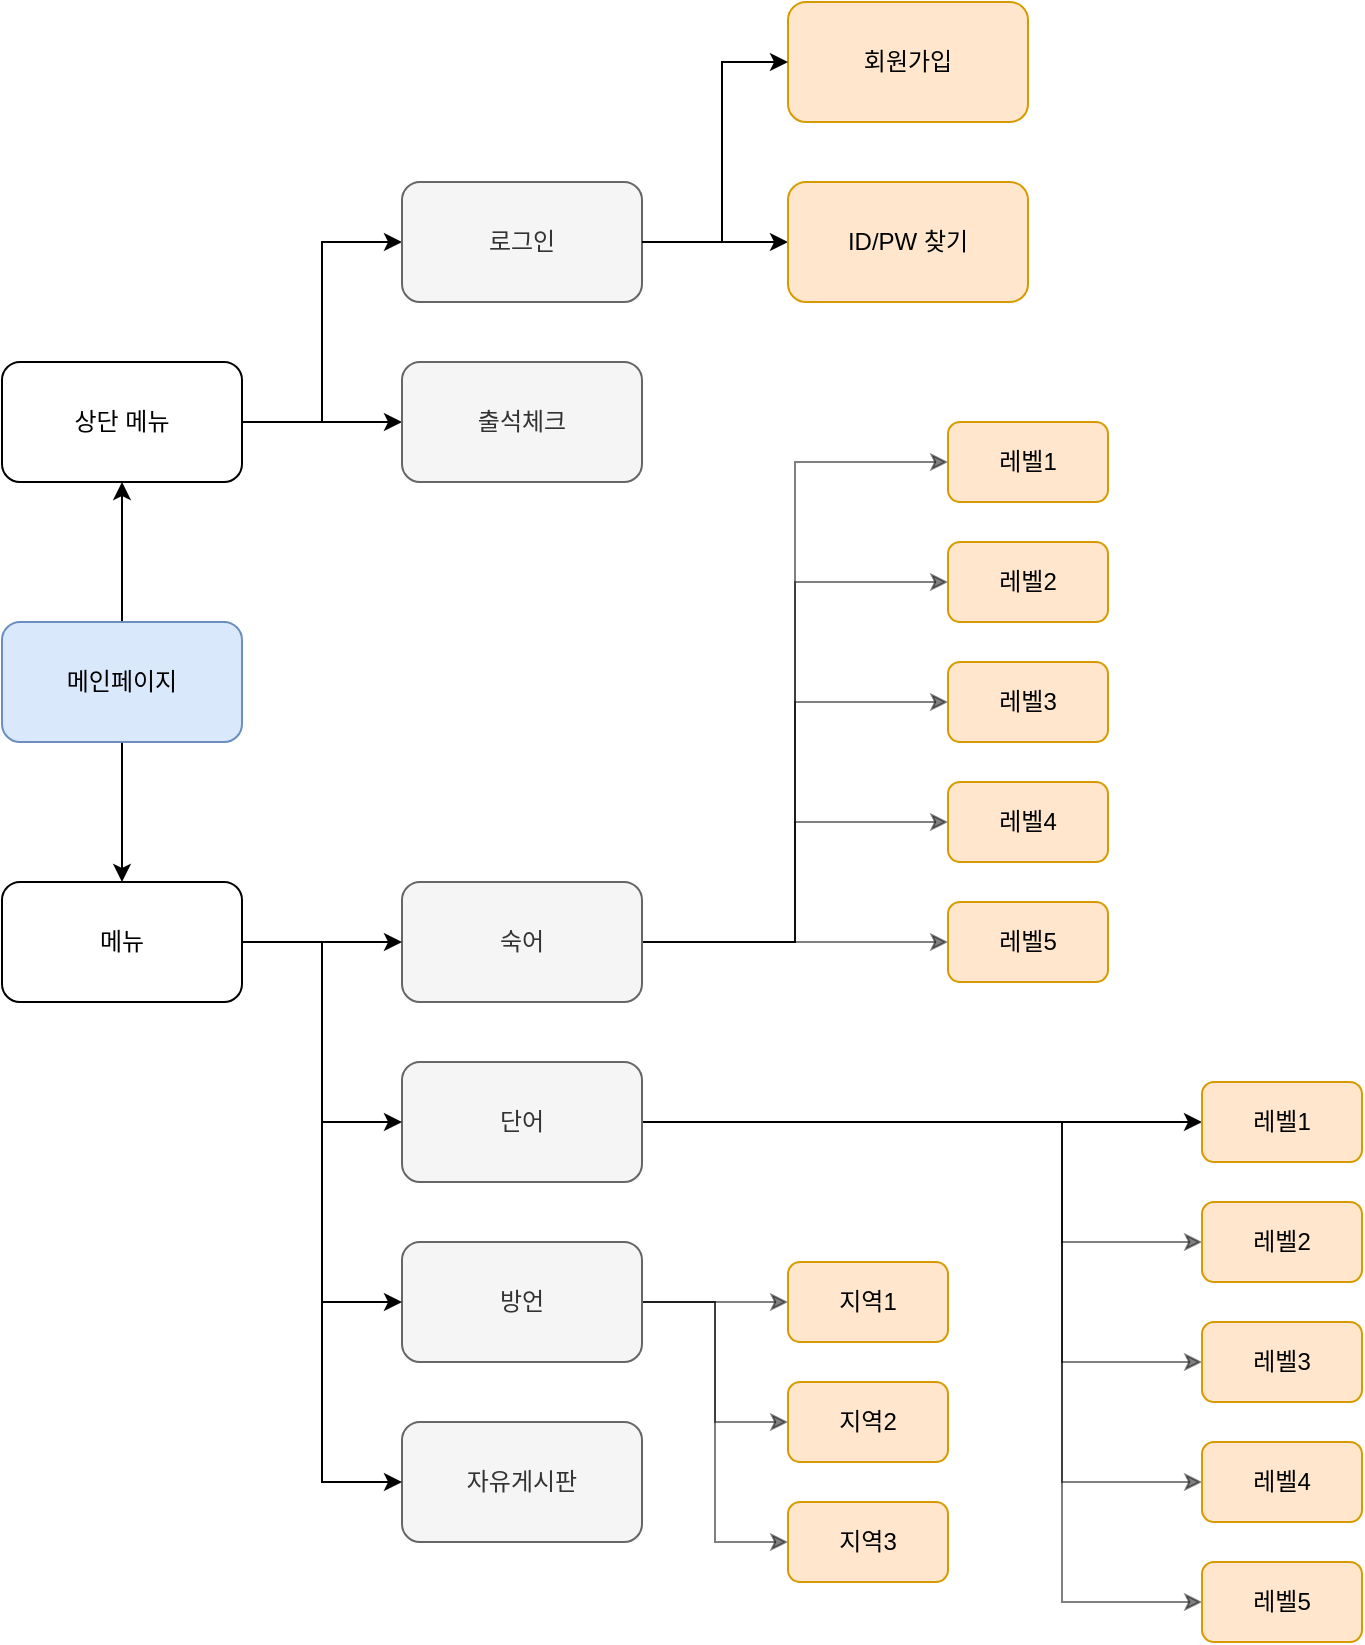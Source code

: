 <mxfile version="12.2.3" type="github" pages="3"><diagram id="HC9ZhW5JZOfwEJAA2x0V" name="Page-3"><mxGraphModel dx="1362" dy="731" grid="1" gridSize="10" guides="1" tooltips="1" connect="1" arrows="1" fold="1" page="1" pageScale="1" pageWidth="827" pageHeight="1169" math="0" shadow="0"><root><mxCell id="saO0hsbp9Sgod1jM02oN-0"/><mxCell id="saO0hsbp9Sgod1jM02oN-1" parent="saO0hsbp9Sgod1jM02oN-0"/><mxCell id="yYwOIRpesgABRN1WHnr8-29" style="edgeStyle=orthogonalEdgeStyle;rounded=0;orthogonalLoop=1;jettySize=auto;html=1;exitX=0.5;exitY=1;exitDx=0;exitDy=0;entryX=0.5;entryY=0;entryDx=0;entryDy=0;" edge="1" parent="saO0hsbp9Sgod1jM02oN-1" source="yYwOIRpesgABRN1WHnr8-3" target="yYwOIRpesgABRN1WHnr8-28"><mxGeometry relative="1" as="geometry"/></mxCell><mxCell id="yYwOIRpesgABRN1WHnr8-35" style="edgeStyle=orthogonalEdgeStyle;rounded=0;orthogonalLoop=1;jettySize=auto;html=1;exitX=0.5;exitY=0;exitDx=0;exitDy=0;entryX=0.5;entryY=1;entryDx=0;entryDy=0;" edge="1" parent="saO0hsbp9Sgod1jM02oN-1" source="yYwOIRpesgABRN1WHnr8-3" target="yYwOIRpesgABRN1WHnr8-34"><mxGeometry relative="1" as="geometry"/></mxCell><mxCell id="yYwOIRpesgABRN1WHnr8-3" value="메인페이지" style="rounded=1;whiteSpace=wrap;html=1;fillColor=#dae8fc;strokeColor=#6c8ebf;" vertex="1" parent="saO0hsbp9Sgod1jM02oN-1"><mxGeometry x="40" y="510" width="120" height="60" as="geometry"/></mxCell><mxCell id="yYwOIRpesgABRN1WHnr8-4" style="edgeStyle=orthogonalEdgeStyle;rounded=0;orthogonalLoop=1;jettySize=auto;html=1;exitX=1;exitY=0.5;exitDx=0;exitDy=0;entryX=0;entryY=0.5;entryDx=0;entryDy=0;" edge="1" parent="saO0hsbp9Sgod1jM02oN-1" source="yYwOIRpesgABRN1WHnr8-5"><mxGeometry relative="1" as="geometry"><mxPoint x="640" y="760" as="targetPoint"/><mxPoint x="433" y="760" as="sourcePoint"/></mxGeometry></mxCell><mxCell id="kDaUi3rHdYQlr3wqwh5D-19" style="edgeStyle=orthogonalEdgeStyle;rounded=0;orthogonalLoop=1;jettySize=auto;html=1;exitX=1;exitY=0.5;exitDx=0;exitDy=0;entryX=0;entryY=0.5;entryDx=0;entryDy=0;opacity=50;" edge="1" parent="saO0hsbp9Sgod1jM02oN-1" source="yYwOIRpesgABRN1WHnr8-5"><mxGeometry relative="1" as="geometry"><mxPoint x="640" y="820" as="targetPoint"/><Array as="points"><mxPoint x="570" y="760"/><mxPoint x="570" y="820"/></Array></mxGeometry></mxCell><mxCell id="kDaUi3rHdYQlr3wqwh5D-20" style="edgeStyle=orthogonalEdgeStyle;rounded=0;orthogonalLoop=1;jettySize=auto;html=1;exitX=1;exitY=0.5;exitDx=0;exitDy=0;entryX=0;entryY=0.5;entryDx=0;entryDy=0;opacity=50;" edge="1" parent="saO0hsbp9Sgod1jM02oN-1" source="yYwOIRpesgABRN1WHnr8-5"><mxGeometry relative="1" as="geometry"><mxPoint x="640" y="880" as="targetPoint"/><Array as="points"><mxPoint x="570" y="760"/><mxPoint x="570" y="880"/></Array></mxGeometry></mxCell><mxCell id="kDaUi3rHdYQlr3wqwh5D-21" style="edgeStyle=orthogonalEdgeStyle;rounded=0;orthogonalLoop=1;jettySize=auto;html=1;exitX=1;exitY=0.5;exitDx=0;exitDy=0;entryX=0;entryY=0.5;entryDx=0;entryDy=0;opacity=50;" edge="1" parent="saO0hsbp9Sgod1jM02oN-1" source="yYwOIRpesgABRN1WHnr8-5"><mxGeometry relative="1" as="geometry"><mxPoint x="640" y="940" as="targetPoint"/><Array as="points"><mxPoint x="570" y="760"/><mxPoint x="570" y="940"/></Array></mxGeometry></mxCell><mxCell id="kDaUi3rHdYQlr3wqwh5D-22" style="edgeStyle=orthogonalEdgeStyle;rounded=0;orthogonalLoop=1;jettySize=auto;html=1;exitX=1;exitY=0.5;exitDx=0;exitDy=0;entryX=0;entryY=0.5;entryDx=0;entryDy=0;opacity=50;" edge="1" parent="saO0hsbp9Sgod1jM02oN-1" source="yYwOIRpesgABRN1WHnr8-5"><mxGeometry relative="1" as="geometry"><mxPoint x="640" y="1000" as="targetPoint"/><Array as="points"><mxPoint x="570" y="760"/><mxPoint x="570" y="1000"/></Array></mxGeometry></mxCell><mxCell id="yYwOIRpesgABRN1WHnr8-5" value="단어" style="rounded=1;whiteSpace=wrap;html=1;fillColor=#f5f5f5;strokeColor=#666666;fontColor=#333333;" vertex="1" parent="saO0hsbp9Sgod1jM02oN-1"><mxGeometry x="240" y="730" width="120" height="60" as="geometry"/></mxCell><mxCell id="kDaUi3rHdYQlr3wqwh5D-14" style="edgeStyle=orthogonalEdgeStyle;rounded=0;orthogonalLoop=1;jettySize=auto;html=1;exitX=1;exitY=0.5;exitDx=0;exitDy=0;entryX=0;entryY=0.5;entryDx=0;entryDy=0;opacity=50;" edge="1" parent="saO0hsbp9Sgod1jM02oN-1" source="yYwOIRpesgABRN1WHnr8-6" target="yYwOIRpesgABRN1WHnr8-16"><mxGeometry relative="1" as="geometry"/></mxCell><mxCell id="kDaUi3rHdYQlr3wqwh5D-15" style="edgeStyle=orthogonalEdgeStyle;rounded=0;orthogonalLoop=1;jettySize=auto;html=1;exitX=1;exitY=0.5;exitDx=0;exitDy=0;entryX=0;entryY=0.5;entryDx=0;entryDy=0;opacity=50;" edge="1" parent="saO0hsbp9Sgod1jM02oN-1" source="yYwOIRpesgABRN1WHnr8-6" target="yYwOIRpesgABRN1WHnr8-14"><mxGeometry relative="1" as="geometry"/></mxCell><mxCell id="kDaUi3rHdYQlr3wqwh5D-16" style="edgeStyle=orthogonalEdgeStyle;rounded=0;orthogonalLoop=1;jettySize=auto;html=1;exitX=1;exitY=0.5;exitDx=0;exitDy=0;entryX=0;entryY=0.5;entryDx=0;entryDy=0;opacity=50;" edge="1" parent="saO0hsbp9Sgod1jM02oN-1" source="yYwOIRpesgABRN1WHnr8-6" target="yYwOIRpesgABRN1WHnr8-12"><mxGeometry relative="1" as="geometry"/></mxCell><mxCell id="kDaUi3rHdYQlr3wqwh5D-17" style="edgeStyle=orthogonalEdgeStyle;rounded=0;orthogonalLoop=1;jettySize=auto;html=1;exitX=1;exitY=0.5;exitDx=0;exitDy=0;entryX=0;entryY=0.5;entryDx=0;entryDy=0;opacity=50;" edge="1" parent="saO0hsbp9Sgod1jM02oN-1" source="yYwOIRpesgABRN1WHnr8-6" target="yYwOIRpesgABRN1WHnr8-17"><mxGeometry relative="1" as="geometry"/></mxCell><mxCell id="kDaUi3rHdYQlr3wqwh5D-18" style="edgeStyle=orthogonalEdgeStyle;rounded=0;orthogonalLoop=1;jettySize=auto;html=1;exitX=1;exitY=0.5;exitDx=0;exitDy=0;entryX=0;entryY=0.5;entryDx=0;entryDy=0;opacity=50;" edge="1" parent="saO0hsbp9Sgod1jM02oN-1" source="yYwOIRpesgABRN1WHnr8-6" target="yYwOIRpesgABRN1WHnr8-19"><mxGeometry relative="1" as="geometry"/></mxCell><mxCell id="yYwOIRpesgABRN1WHnr8-6" value="숙어" style="rounded=1;whiteSpace=wrap;html=1;fillColor=#f5f5f5;strokeColor=#666666;fontColor=#333333;" vertex="1" parent="saO0hsbp9Sgod1jM02oN-1"><mxGeometry x="240" y="640" width="120" height="60" as="geometry"/></mxCell><mxCell id="kDaUi3rHdYQlr3wqwh5D-26" style="edgeStyle=orthogonalEdgeStyle;rounded=0;orthogonalLoop=1;jettySize=auto;html=1;exitX=1;exitY=0.5;exitDx=0;exitDy=0;entryX=0;entryY=0.5;entryDx=0;entryDy=0;opacity=50;" edge="1" parent="saO0hsbp9Sgod1jM02oN-1" source="yYwOIRpesgABRN1WHnr8-7" target="kDaUi3rHdYQlr3wqwh5D-23"><mxGeometry relative="1" as="geometry"/></mxCell><mxCell id="kDaUi3rHdYQlr3wqwh5D-27" style="edgeStyle=orthogonalEdgeStyle;rounded=0;orthogonalLoop=1;jettySize=auto;html=1;exitX=1;exitY=0.5;exitDx=0;exitDy=0;entryX=0;entryY=0.5;entryDx=0;entryDy=0;opacity=50;" edge="1" parent="saO0hsbp9Sgod1jM02oN-1" source="yYwOIRpesgABRN1WHnr8-7" target="kDaUi3rHdYQlr3wqwh5D-25"><mxGeometry relative="1" as="geometry"/></mxCell><mxCell id="kDaUi3rHdYQlr3wqwh5D-28" style="edgeStyle=orthogonalEdgeStyle;rounded=0;orthogonalLoop=1;jettySize=auto;html=1;exitX=1;exitY=0.5;exitDx=0;exitDy=0;entryX=0;entryY=0.5;entryDx=0;entryDy=0;opacity=50;" edge="1" parent="saO0hsbp9Sgod1jM02oN-1" source="yYwOIRpesgABRN1WHnr8-7" target="kDaUi3rHdYQlr3wqwh5D-24"><mxGeometry relative="1" as="geometry"/></mxCell><mxCell id="yYwOIRpesgABRN1WHnr8-7" value="방언" style="rounded=1;whiteSpace=wrap;html=1;fillColor=#f5f5f5;strokeColor=#666666;fontColor=#333333;" vertex="1" parent="saO0hsbp9Sgod1jM02oN-1"><mxGeometry x="240" y="820" width="120" height="60" as="geometry"/></mxCell><mxCell id="yYwOIRpesgABRN1WHnr8-8" value="자유게시판" style="rounded=1;whiteSpace=wrap;html=1;fillColor=#f5f5f5;strokeColor=#666666;fontColor=#333333;" vertex="1" parent="saO0hsbp9Sgod1jM02oN-1"><mxGeometry x="240" y="910" width="120" height="60" as="geometry"/></mxCell><mxCell id="yYwOIRpesgABRN1WHnr8-12" value="레벨3" style="rounded=1;whiteSpace=wrap;html=1;fillColor=#ffe6cc;strokeColor=#d79b00;flipH=1;" vertex="1" parent="saO0hsbp9Sgod1jM02oN-1"><mxGeometry x="513" y="530" width="80" height="40" as="geometry"/></mxCell><mxCell id="yYwOIRpesgABRN1WHnr8-14" value="레벨4" style="rounded=1;whiteSpace=wrap;html=1;fillColor=#ffe6cc;strokeColor=#d79b00;flipH=1;" vertex="1" parent="saO0hsbp9Sgod1jM02oN-1"><mxGeometry x="513" y="590" width="80" height="40" as="geometry"/></mxCell><mxCell id="yYwOIRpesgABRN1WHnr8-16" value="레벨5" style="rounded=1;whiteSpace=wrap;html=1;fillColor=#ffe6cc;strokeColor=#d79b00;flipH=1;" vertex="1" parent="saO0hsbp9Sgod1jM02oN-1"><mxGeometry x="513" y="650" width="80" height="40" as="geometry"/></mxCell><mxCell id="yYwOIRpesgABRN1WHnr8-17" value="레벨2" style="rounded=1;whiteSpace=wrap;html=1;fillColor=#ffe6cc;strokeColor=#d79b00;flipH=1;" vertex="1" parent="saO0hsbp9Sgod1jM02oN-1"><mxGeometry x="513" y="470" width="80" height="40" as="geometry"/></mxCell><mxCell id="yYwOIRpesgABRN1WHnr8-19" value="레벨1" style="rounded=1;whiteSpace=wrap;html=1;fillColor=#ffe6cc;strokeColor=#d79b00;" vertex="1" parent="saO0hsbp9Sgod1jM02oN-1"><mxGeometry x="513" y="410" width="80" height="40" as="geometry"/></mxCell><mxCell id="yYwOIRpesgABRN1WHnr8-30" style="edgeStyle=orthogonalEdgeStyle;rounded=0;orthogonalLoop=1;jettySize=auto;html=1;exitX=1;exitY=0.5;exitDx=0;exitDy=0;entryX=0;entryY=0.5;entryDx=0;entryDy=0;" edge="1" parent="saO0hsbp9Sgod1jM02oN-1" source="yYwOIRpesgABRN1WHnr8-28" target="yYwOIRpesgABRN1WHnr8-6"><mxGeometry relative="1" as="geometry"/></mxCell><mxCell id="yYwOIRpesgABRN1WHnr8-31" style="edgeStyle=orthogonalEdgeStyle;rounded=0;orthogonalLoop=1;jettySize=auto;html=1;exitX=1;exitY=0.5;exitDx=0;exitDy=0;entryX=0;entryY=0.5;entryDx=0;entryDy=0;" edge="1" parent="saO0hsbp9Sgod1jM02oN-1" source="yYwOIRpesgABRN1WHnr8-28" target="yYwOIRpesgABRN1WHnr8-5"><mxGeometry relative="1" as="geometry"/></mxCell><mxCell id="yYwOIRpesgABRN1WHnr8-32" style="edgeStyle=orthogonalEdgeStyle;rounded=0;orthogonalLoop=1;jettySize=auto;html=1;exitX=1;exitY=0.5;exitDx=0;exitDy=0;entryX=0;entryY=0.5;entryDx=0;entryDy=0;" edge="1" parent="saO0hsbp9Sgod1jM02oN-1" source="yYwOIRpesgABRN1WHnr8-28" target="yYwOIRpesgABRN1WHnr8-7"><mxGeometry relative="1" as="geometry"/></mxCell><mxCell id="yYwOIRpesgABRN1WHnr8-33" style="edgeStyle=orthogonalEdgeStyle;rounded=0;orthogonalLoop=1;jettySize=auto;html=1;exitX=1;exitY=0.5;exitDx=0;exitDy=0;entryX=0;entryY=0.5;entryDx=0;entryDy=0;" edge="1" parent="saO0hsbp9Sgod1jM02oN-1" source="yYwOIRpesgABRN1WHnr8-28" target="yYwOIRpesgABRN1WHnr8-8"><mxGeometry relative="1" as="geometry"/></mxCell><mxCell id="yYwOIRpesgABRN1WHnr8-28" value="메뉴" style="rounded=1;whiteSpace=wrap;html=1;" vertex="1" parent="saO0hsbp9Sgod1jM02oN-1"><mxGeometry x="40" y="640" width="120" height="60" as="geometry"/></mxCell><mxCell id="yYwOIRpesgABRN1WHnr8-38" style="edgeStyle=orthogonalEdgeStyle;rounded=0;orthogonalLoop=1;jettySize=auto;html=1;exitX=1;exitY=0.5;exitDx=0;exitDy=0;entryX=0;entryY=0.5;entryDx=0;entryDy=0;" edge="1" parent="saO0hsbp9Sgod1jM02oN-1" source="yYwOIRpesgABRN1WHnr8-34" target="yYwOIRpesgABRN1WHnr8-36"><mxGeometry relative="1" as="geometry"/></mxCell><mxCell id="yYwOIRpesgABRN1WHnr8-39" style="edgeStyle=orthogonalEdgeStyle;rounded=0;orthogonalLoop=1;jettySize=auto;html=1;exitX=1;exitY=0.5;exitDx=0;exitDy=0;entryX=0;entryY=0.5;entryDx=0;entryDy=0;" edge="1" parent="saO0hsbp9Sgod1jM02oN-1" source="yYwOIRpesgABRN1WHnr8-34" target="yYwOIRpesgABRN1WHnr8-37"><mxGeometry relative="1" as="geometry"/></mxCell><mxCell id="yYwOIRpesgABRN1WHnr8-34" value="상단 메뉴" style="rounded=1;whiteSpace=wrap;html=1;" vertex="1" parent="saO0hsbp9Sgod1jM02oN-1"><mxGeometry x="40" y="380" width="120" height="60" as="geometry"/></mxCell><mxCell id="yYwOIRpesgABRN1WHnr8-36" value="출석체크" style="rounded=1;whiteSpace=wrap;html=1;fillColor=#f5f5f5;strokeColor=#666666;fontColor=#333333;" vertex="1" parent="saO0hsbp9Sgod1jM02oN-1"><mxGeometry x="240" y="380" width="120" height="60" as="geometry"/></mxCell><mxCell id="yYwOIRpesgABRN1WHnr8-37" value="로그인" style="rounded=1;whiteSpace=wrap;html=1;fillColor=#f5f5f5;strokeColor=#666666;fontColor=#333333;" vertex="1" parent="saO0hsbp9Sgod1jM02oN-1"><mxGeometry x="240" y="290" width="120" height="60" as="geometry"/></mxCell><mxCell id="kDaUi3rHdYQlr3wqwh5D-0" style="edgeStyle=orthogonalEdgeStyle;rounded=0;orthogonalLoop=1;jettySize=auto;html=1;exitX=1;exitY=0.5;exitDx=0;exitDy=0;" edge="1" parent="saO0hsbp9Sgod1jM02oN-1" target="kDaUi3rHdYQlr3wqwh5D-2"><mxGeometry relative="1" as="geometry"><mxPoint x="360" y="320" as="sourcePoint"/><Array as="points"><mxPoint x="413" y="320"/></Array></mxGeometry></mxCell><mxCell id="kDaUi3rHdYQlr3wqwh5D-1" value="회원가입" style="rounded=1;whiteSpace=wrap;html=1;fillColor=#ffe6cc;strokeColor=#d79b00;" vertex="1" parent="saO0hsbp9Sgod1jM02oN-1"><mxGeometry x="433" y="200" width="120" height="60" as="geometry"/></mxCell><mxCell id="kDaUi3rHdYQlr3wqwh5D-2" value="ID/PW 찾기" style="rounded=1;whiteSpace=wrap;html=1;fillColor=#ffe6cc;strokeColor=#d79b00;" vertex="1" parent="saO0hsbp9Sgod1jM02oN-1"><mxGeometry x="433" y="290" width="120" height="60" as="geometry"/></mxCell><mxCell id="kDaUi3rHdYQlr3wqwh5D-3" style="edgeStyle=orthogonalEdgeStyle;rounded=0;orthogonalLoop=1;jettySize=auto;html=1;" edge="1" parent="saO0hsbp9Sgod1jM02oN-1"><mxGeometry relative="1" as="geometry"><mxPoint x="400" y="320" as="sourcePoint"/><mxPoint x="433" y="230" as="targetPoint"/><Array as="points"><mxPoint x="433" y="229.5"/></Array></mxGeometry></mxCell><mxCell id="kDaUi3rHdYQlr3wqwh5D-23" value="지역1" style="rounded=1;whiteSpace=wrap;html=1;fillColor=#ffe6cc;strokeColor=#d79b00;" vertex="1" parent="saO0hsbp9Sgod1jM02oN-1"><mxGeometry x="433" y="830" width="80" height="40" as="geometry"/></mxCell><mxCell id="kDaUi3rHdYQlr3wqwh5D-24" value="지역3" style="rounded=1;whiteSpace=wrap;html=1;fillColor=#ffe6cc;strokeColor=#d79b00;" vertex="1" parent="saO0hsbp9Sgod1jM02oN-1"><mxGeometry x="433" y="950" width="80" height="40" as="geometry"/></mxCell><mxCell id="kDaUi3rHdYQlr3wqwh5D-25" value="지역2" style="rounded=1;whiteSpace=wrap;html=1;fillColor=#ffe6cc;strokeColor=#d79b00;" vertex="1" parent="saO0hsbp9Sgod1jM02oN-1"><mxGeometry x="433" y="890" width="80" height="40" as="geometry"/></mxCell><mxCell id="kDaUi3rHdYQlr3wqwh5D-29" value="레벨3" style="rounded=1;whiteSpace=wrap;html=1;fillColor=#ffe6cc;strokeColor=#d79b00;flipH=1;" vertex="1" parent="saO0hsbp9Sgod1jM02oN-1"><mxGeometry x="640" y="860" width="80" height="40" as="geometry"/></mxCell><mxCell id="kDaUi3rHdYQlr3wqwh5D-30" value="레벨4" style="rounded=1;whiteSpace=wrap;html=1;fillColor=#ffe6cc;strokeColor=#d79b00;flipH=1;" vertex="1" parent="saO0hsbp9Sgod1jM02oN-1"><mxGeometry x="640" y="920" width="80" height="40" as="geometry"/></mxCell><mxCell id="kDaUi3rHdYQlr3wqwh5D-31" value="레벨5" style="rounded=1;whiteSpace=wrap;html=1;fillColor=#ffe6cc;strokeColor=#d79b00;flipH=1;" vertex="1" parent="saO0hsbp9Sgod1jM02oN-1"><mxGeometry x="640" y="980" width="80" height="40" as="geometry"/></mxCell><mxCell id="kDaUi3rHdYQlr3wqwh5D-32" value="레벨2" style="rounded=1;whiteSpace=wrap;html=1;fillColor=#ffe6cc;strokeColor=#d79b00;flipH=1;" vertex="1" parent="saO0hsbp9Sgod1jM02oN-1"><mxGeometry x="640" y="800" width="80" height="40" as="geometry"/></mxCell><mxCell id="kDaUi3rHdYQlr3wqwh5D-33" value="레벨1" style="rounded=1;whiteSpace=wrap;html=1;fillColor=#ffe6cc;strokeColor=#d79b00;" vertex="1" parent="saO0hsbp9Sgod1jM02oN-1"><mxGeometry x="640" y="740" width="80" height="40" as="geometry"/></mxCell></root></mxGraphModel></diagram><diagram id="lVplIbcjQBvnQ7Ah2q_f" name="login"><mxGraphModel dx="1362" dy="780" grid="1" gridSize="10" guides="1" tooltips="1" connect="1" arrows="1" fold="1" page="1" pageScale="1" pageWidth="827" pageHeight="1169" math="0" shadow="0"><root><mxCell id="0"/><mxCell id="1" parent="0"/><mxCell id="2ewm_QbD0I_HU9R1dLlX-14" style="edgeStyle=orthogonalEdgeStyle;rounded=0;orthogonalLoop=1;jettySize=auto;html=1;exitX=1;exitY=0.5;exitDx=0;exitDy=0;entryX=0;entryY=0.5;entryDx=0;entryDy=0;" edge="1" parent="1" source="2ewm_QbD0I_HU9R1dLlX-1" target="2ewm_QbD0I_HU9R1dLlX-2"><mxGeometry relative="1" as="geometry"/></mxCell><mxCell id="2ewm_QbD0I_HU9R1dLlX-19" style="edgeStyle=orthogonalEdgeStyle;rounded=0;orthogonalLoop=1;jettySize=auto;html=1;exitX=0.5;exitY=1;exitDx=0;exitDy=0;entryX=0;entryY=0.5;entryDx=0;entryDy=0;" edge="1" parent="1" source="2ewm_QbD0I_HU9R1dLlX-1" target="2ewm_QbD0I_HU9R1dLlX-18"><mxGeometry relative="1" as="geometry"><Array as="points"><mxPoint x="100" y="150"/></Array></mxGeometry></mxCell><mxCell id="2ewm_QbD0I_HU9R1dLlX-1" value="메인페이지" style="rounded=1;whiteSpace=wrap;html=1;fillColor=#dae8fc;strokeColor=#6c8ebf;" vertex="1" parent="1"><mxGeometry x="40" y="210" width="120" height="60" as="geometry"/></mxCell><mxCell id="2ewm_QbD0I_HU9R1dLlX-7" style="edgeStyle=orthogonalEdgeStyle;rounded=0;orthogonalLoop=1;jettySize=auto;html=1;exitX=1;exitY=0.5;exitDx=0;exitDy=0;" edge="1" parent="1" source="2ewm_QbD0I_HU9R1dLlX-2" target="2ewm_QbD0I_HU9R1dLlX-4"><mxGeometry relative="1" as="geometry"><Array as="points"><mxPoint x="393" y="240"/></Array></mxGeometry></mxCell><mxCell id="2ewm_QbD0I_HU9R1dLlX-2" value="로그인" style="rounded=1;whiteSpace=wrap;html=1;fillColor=#f5f5f5;strokeColor=#666666;fontColor=#333333;" vertex="1" parent="1"><mxGeometry x="220" y="210" width="120" height="60" as="geometry"/></mxCell><mxCell id="2ewm_QbD0I_HU9R1dLlX-3" value="회원가입" style="rounded=1;whiteSpace=wrap;html=1;fillColor=#f5f5f5;strokeColor=#666666;fontColor=#333333;" vertex="1" parent="1"><mxGeometry x="413" y="120" width="120" height="60" as="geometry"/></mxCell><mxCell id="2ewm_QbD0I_HU9R1dLlX-20" style="edgeStyle=orthogonalEdgeStyle;rounded=0;orthogonalLoop=1;jettySize=auto;html=1;exitX=1;exitY=0.5;exitDx=0;exitDy=0;entryX=0;entryY=0.5;entryDx=0;entryDy=0;" edge="1" parent="1" source="2ewm_QbD0I_HU9R1dLlX-4" target="2ewm_QbD0I_HU9R1dLlX-15"><mxGeometry relative="1" as="geometry"/></mxCell><mxCell id="2ewm_QbD0I_HU9R1dLlX-4" value="ID/PW 찾기" style="rounded=1;whiteSpace=wrap;html=1;fillColor=#f5f5f5;strokeColor=#666666;fontColor=#333333;" vertex="1" parent="1"><mxGeometry x="413" y="210" width="120" height="60" as="geometry"/></mxCell><mxCell id="2ewm_QbD0I_HU9R1dLlX-11" style="edgeStyle=orthogonalEdgeStyle;rounded=0;orthogonalLoop=1;jettySize=auto;html=1;" edge="1" parent="1"><mxGeometry relative="1" as="geometry"><mxPoint x="380" y="240" as="sourcePoint"/><mxPoint x="413" y="149.5" as="targetPoint"/><Array as="points"><mxPoint x="413" y="149.5"/></Array></mxGeometry></mxCell><mxCell id="2ewm_QbD0I_HU9R1dLlX-15" value="회원DB" style="rounded=1;whiteSpace=wrap;html=1;fillColor=#d5e8d4;strokeColor=#82b366;" vertex="1" parent="1"><mxGeometry x="640" y="210" width="120" height="60" as="geometry"/></mxCell><mxCell id="2ewm_QbD0I_HU9R1dLlX-18" value="출석체크" style="rounded=1;whiteSpace=wrap;html=1;fillColor=#f5f5f5;strokeColor=#666666;fontColor=#333333;" vertex="1" parent="1"><mxGeometry x="220" y="120" width="120" height="60" as="geometry"/></mxCell><mxCell id="2ewm_QbD0I_HU9R1dLlX-23" style="edgeStyle=orthogonalEdgeStyle;rounded=0;orthogonalLoop=1;jettySize=auto;html=1;exitX=1;exitY=0.5;exitDx=0;exitDy=0;entryX=0;entryY=0.5;entryDx=0;entryDy=0;" edge="1" parent="1" target="2ewm_QbD0I_HU9R1dLlX-15"><mxGeometry relative="1" as="geometry"><mxPoint x="533" y="149.5" as="sourcePoint"/><mxPoint x="640" y="149.5" as="targetPoint"/></mxGeometry></mxCell></root></mxGraphModel></diagram><diagram id="XLS4lDm_cPhX68DcIx3E" name="word"><mxGraphModel dx="1362" dy="780" grid="1" gridSize="10" guides="1" tooltips="1" connect="1" arrows="1" fold="1" page="1" pageScale="1" pageWidth="827" pageHeight="1169" math="0" shadow="0"><root><mxCell id="qDiv3iQYYuCSXM4l3Hht-0"/><mxCell id="qDiv3iQYYuCSXM4l3Hht-1" parent="qDiv3iQYYuCSXM4l3Hht-0"/><mxCell id="49oVXMRkroblXhq9ekt6-0" style="edgeStyle=orthogonalEdgeStyle;rounded=0;orthogonalLoop=1;jettySize=auto;html=1;exitX=1;exitY=0.5;exitDx=0;exitDy=0;entryX=0;entryY=0.5;entryDx=0;entryDy=0;" edge="1" parent="qDiv3iQYYuCSXM4l3Hht-1" source="49oVXMRkroblXhq9ekt6-2" target="49oVXMRkroblXhq9ekt6-3"><mxGeometry relative="1" as="geometry"/></mxCell><mxCell id="49oVXMRkroblXhq9ekt6-1" style="edgeStyle=orthogonalEdgeStyle;rounded=0;orthogonalLoop=1;jettySize=auto;html=1;exitX=0.5;exitY=1;exitDx=0;exitDy=0;entryX=0;entryY=0.5;entryDx=0;entryDy=0;" edge="1" parent="qDiv3iQYYuCSXM4l3Hht-1" source="49oVXMRkroblXhq9ekt6-2" target="49oVXMRkroblXhq9ekt6-5"><mxGeometry relative="1" as="geometry"><Array as="points"><mxPoint x="100" y="150"/></Array></mxGeometry></mxCell><mxCell id="49oVXMRkroblXhq9ekt6-8" style="edgeStyle=orthogonalEdgeStyle;rounded=0;orthogonalLoop=1;jettySize=auto;html=1;exitX=0.5;exitY=1;exitDx=0;exitDy=0;entryX=0;entryY=0.5;entryDx=0;entryDy=0;" edge="1" parent="qDiv3iQYYuCSXM4l3Hht-1" source="49oVXMRkroblXhq9ekt6-2" target="49oVXMRkroblXhq9ekt6-6"><mxGeometry relative="1" as="geometry"/></mxCell><mxCell id="49oVXMRkroblXhq9ekt6-2" value="메인페이지" style="rounded=1;whiteSpace=wrap;html=1;fillColor=#dae8fc;strokeColor=#6c8ebf;" vertex="1" parent="qDiv3iQYYuCSXM4l3Hht-1"><mxGeometry x="40" y="210" width="120" height="60" as="geometry"/></mxCell><mxCell id="49oVXMRkroblXhq9ekt6-10" style="edgeStyle=orthogonalEdgeStyle;rounded=0;orthogonalLoop=1;jettySize=auto;html=1;exitX=1;exitY=0.5;exitDx=0;exitDy=0;entryX=0;entryY=0.5;entryDx=0;entryDy=0;" edge="1" parent="qDiv3iQYYuCSXM4l3Hht-1" source="49oVXMRkroblXhq9ekt6-3"><mxGeometry relative="1" as="geometry"><mxPoint x="413" y="240" as="targetPoint"/></mxGeometry></mxCell><mxCell id="49oVXMRkroblXhq9ekt6-3" value="단어" style="rounded=1;whiteSpace=wrap;html=1;fillColor=#f5f5f5;strokeColor=#666666;fontColor=#333333;" vertex="1" parent="qDiv3iQYYuCSXM4l3Hht-1"><mxGeometry x="220" y="210" width="120" height="60" as="geometry"/></mxCell><mxCell id="49oVXMRkroblXhq9ekt6-5" value="숙어" style="rounded=1;whiteSpace=wrap;html=1;fillColor=#f5f5f5;strokeColor=#666666;fontColor=#333333;" vertex="1" parent="qDiv3iQYYuCSXM4l3Hht-1"><mxGeometry x="220" y="120" width="120" height="60" as="geometry"/></mxCell><mxCell id="49oVXMRkroblXhq9ekt6-6" value="방언" style="rounded=1;whiteSpace=wrap;html=1;fillColor=#f5f5f5;strokeColor=#666666;fontColor=#333333;" vertex="1" parent="qDiv3iQYYuCSXM4l3Hht-1"><mxGeometry x="220" y="300" width="120" height="60" as="geometry"/></mxCell><mxCell id="49oVXMRkroblXhq9ekt6-7" value="자유게시판" style="rounded=1;whiteSpace=wrap;html=1;fillColor=#f5f5f5;strokeColor=#666666;fontColor=#333333;" vertex="1" parent="qDiv3iQYYuCSXM4l3Hht-1"><mxGeometry x="220" y="390" width="120" height="60" as="geometry"/></mxCell><mxCell id="49oVXMRkroblXhq9ekt6-9" style="edgeStyle=orthogonalEdgeStyle;rounded=0;orthogonalLoop=1;jettySize=auto;html=1;entryX=0;entryY=0.5;entryDx=0;entryDy=0;exitX=0.5;exitY=1;exitDx=0;exitDy=0;" edge="1" parent="qDiv3iQYYuCSXM4l3Hht-1" source="49oVXMRkroblXhq9ekt6-2" target="49oVXMRkroblXhq9ekt6-7"><mxGeometry relative="1" as="geometry"><mxPoint x="110" y="380" as="sourcePoint"/><mxPoint x="220" y="440" as="targetPoint"/><Array as="points"><mxPoint x="100" y="420"/></Array></mxGeometry></mxCell><mxCell id="49oVXMRkroblXhq9ekt6-11" style="edgeStyle=orthogonalEdgeStyle;rounded=0;orthogonalLoop=1;jettySize=auto;html=1;exitX=1;exitY=0.5;exitDx=0;exitDy=0;entryX=0;entryY=0.5;entryDx=0;entryDy=0;" edge="1" parent="qDiv3iQYYuCSXM4l3Hht-1" target="49oVXMRkroblXhq9ekt6-12"><mxGeometry relative="1" as="geometry"><mxPoint x="533" y="240" as="sourcePoint"/></mxGeometry></mxCell><mxCell id="49oVXMRkroblXhq9ekt6-12" value="게시판DB" style="rounded=1;whiteSpace=wrap;html=1;fillColor=#d5e8d4;strokeColor=#82b366;" vertex="1" parent="qDiv3iQYYuCSXM4l3Hht-1"><mxGeometry x="606" y="210" width="120" height="60" as="geometry"/></mxCell><mxCell id="49oVXMRkroblXhq9ekt6-13" value="3" style="rounded=1;whiteSpace=wrap;html=1;fillColor=#f5f5f5;strokeColor=#666666;fontColor=#333333;" vertex="1" parent="qDiv3iQYYuCSXM4l3Hht-1"><mxGeometry x="413" y="210" width="120" height="60" as="geometry"/></mxCell><mxCell id="49oVXMRkroblXhq9ekt6-37" style="edgeStyle=orthogonalEdgeStyle;rounded=0;orthogonalLoop=1;jettySize=auto;html=1;exitX=1;exitY=0.5;exitDx=0;exitDy=0;entryX=0;entryY=0.5;entryDx=0;entryDy=0;" edge="1" parent="qDiv3iQYYuCSXM4l3Hht-1" source="49oVXMRkroblXhq9ekt6-14" target="49oVXMRkroblXhq9ekt6-12"><mxGeometry relative="1" as="geometry"/></mxCell><mxCell id="49oVXMRkroblXhq9ekt6-14" value="4" style="rounded=1;whiteSpace=wrap;html=1;fillColor=#f5f5f5;strokeColor=#666666;fontColor=#333333;" vertex="1" parent="qDiv3iQYYuCSXM4l3Hht-1"><mxGeometry x="413" y="300" width="120" height="60" as="geometry"/></mxCell><mxCell id="49oVXMRkroblXhq9ekt6-38" style="edgeStyle=orthogonalEdgeStyle;rounded=0;orthogonalLoop=1;jettySize=auto;html=1;exitX=1;exitY=0.5;exitDx=0;exitDy=0;entryX=0;entryY=0.5;entryDx=0;entryDy=0;" edge="1" parent="qDiv3iQYYuCSXM4l3Hht-1" source="49oVXMRkroblXhq9ekt6-15" target="49oVXMRkroblXhq9ekt6-12"><mxGeometry relative="1" as="geometry"/></mxCell><mxCell id="49oVXMRkroblXhq9ekt6-15" value="5" style="rounded=1;whiteSpace=wrap;html=1;fillColor=#f5f5f5;strokeColor=#666666;fontColor=#333333;" vertex="1" parent="qDiv3iQYYuCSXM4l3Hht-1"><mxGeometry x="413" y="390" width="120" height="60" as="geometry"/></mxCell><mxCell id="49oVXMRkroblXhq9ekt6-16" value="2" style="rounded=1;whiteSpace=wrap;html=1;fillColor=#f5f5f5;strokeColor=#666666;fontColor=#333333;" vertex="1" parent="qDiv3iQYYuCSXM4l3Hht-1"><mxGeometry x="413" y="120" width="120" height="60" as="geometry"/></mxCell><mxCell id="49oVXMRkroblXhq9ekt6-34" style="edgeStyle=orthogonalEdgeStyle;rounded=0;orthogonalLoop=1;jettySize=auto;html=1;exitX=1;exitY=0.5;exitDx=0;exitDy=0;entryX=0;entryY=0.5;entryDx=0;entryDy=0;" edge="1" parent="qDiv3iQYYuCSXM4l3Hht-1" source="49oVXMRkroblXhq9ekt6-17" target="49oVXMRkroblXhq9ekt6-12"><mxGeometry relative="1" as="geometry"><mxPoint x="570" y="240" as="targetPoint"/></mxGeometry></mxCell><mxCell id="49oVXMRkroblXhq9ekt6-17" value="1" style="rounded=1;whiteSpace=wrap;html=1;fillColor=#f5f5f5;strokeColor=#666666;fontColor=#333333;" vertex="1" parent="qDiv3iQYYuCSXM4l3Hht-1"><mxGeometry x="413" y="30" width="120" height="60" as="geometry"/></mxCell><mxCell id="49oVXMRkroblXhq9ekt6-18" style="edgeStyle=orthogonalEdgeStyle;rounded=0;orthogonalLoop=1;jettySize=auto;html=1;entryX=0;entryY=0.5;entryDx=0;entryDy=0;" edge="1" parent="qDiv3iQYYuCSXM4l3Hht-1"><mxGeometry relative="1" as="geometry"><Array as="points"><mxPoint x="380" y="60"/></Array><mxPoint x="380" y="240" as="sourcePoint"/><mxPoint x="413" y="60" as="targetPoint"/></mxGeometry></mxCell><mxCell id="49oVXMRkroblXhq9ekt6-19" style="edgeStyle=orthogonalEdgeStyle;rounded=0;orthogonalLoop=1;jettySize=auto;html=1;entryX=0;entryY=0.5;entryDx=0;entryDy=0;" edge="1" parent="qDiv3iQYYuCSXM4l3Hht-1"><mxGeometry relative="1" as="geometry"><Array as="points"><mxPoint x="380" y="150"/></Array><mxPoint x="380" y="240" as="sourcePoint"/><mxPoint x="413" y="150" as="targetPoint"/></mxGeometry></mxCell><mxCell id="49oVXMRkroblXhq9ekt6-20" style="edgeStyle=orthogonalEdgeStyle;rounded=0;orthogonalLoop=1;jettySize=auto;html=1;entryX=0;entryY=0.5;entryDx=0;entryDy=0;" edge="1" parent="qDiv3iQYYuCSXM4l3Hht-1"><mxGeometry relative="1" as="geometry"><mxPoint x="380" y="240" as="sourcePoint"/><mxPoint x="413" y="329.5" as="targetPoint"/><Array as="points"><mxPoint x="380" y="330"/><mxPoint x="380" y="330"/></Array></mxGeometry></mxCell><mxCell id="49oVXMRkroblXhq9ekt6-22" style="edgeStyle=orthogonalEdgeStyle;rounded=0;orthogonalLoop=1;jettySize=auto;html=1;entryX=0;entryY=0.5;entryDx=0;entryDy=0;" edge="1" parent="qDiv3iQYYuCSXM4l3Hht-1"><mxGeometry relative="1" as="geometry"><mxPoint x="380" y="240" as="sourcePoint"/><mxPoint x="413" y="420" as="targetPoint"/><Array as="points"><mxPoint x="380" y="420"/><mxPoint x="380" y="420"/></Array></mxGeometry></mxCell><mxCell id="49oVXMRkroblXhq9ekt6-36" style="edgeStyle=orthogonalEdgeStyle;rounded=0;orthogonalLoop=1;jettySize=auto;html=1;exitX=1;exitY=0.5;exitDx=0;exitDy=0;entryX=0;entryY=0.5;entryDx=0;entryDy=0;" edge="1" parent="qDiv3iQYYuCSXM4l3Hht-1" target="49oVXMRkroblXhq9ekt6-12"><mxGeometry relative="1" as="geometry"><mxPoint x="570" y="330" as="targetPoint"/><mxPoint x="533" y="150" as="sourcePoint"/></mxGeometry></mxCell></root></mxGraphModel></diagram></mxfile>
